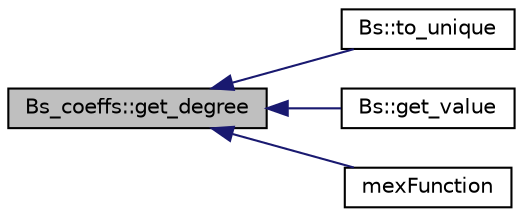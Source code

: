 digraph "Bs_coeffs::get_degree"
{
  edge [fontname="Helvetica",fontsize="10",labelfontname="Helvetica",labelfontsize="10"];
  node [fontname="Helvetica",fontsize="10",shape=record];
  rankdir="LR";
  Node1 [label="Bs_coeffs::get_degree",height=0.2,width=0.4,color="black", fillcolor="grey75", style="filled", fontcolor="black"];
  Node1 -> Node2 [dir="back",color="midnightblue",fontsize="10",style="solid",fontname="Helvetica"];
  Node2 [label="Bs::to_unique",height=0.2,width=0.4,color="black", fillcolor="white", style="filled",URL="$class_bs.html#adecc8d8836f1e7ff48440362c3f45759"];
  Node1 -> Node3 [dir="back",color="midnightblue",fontsize="10",style="solid",fontname="Helvetica"];
  Node3 [label="Bs::get_value",height=0.2,width=0.4,color="black", fillcolor="white", style="filled",URL="$class_bs.html#a3fd6e5a2c4db12c7bb1ae2123415601e"];
  Node1 -> Node4 [dir="back",color="midnightblue",fontsize="10",style="solid",fontname="Helvetica"];
  Node4 [label="mexFunction",height=0.2,width=0.4,color="black", fillcolor="white", style="filled",URL="$bst_8cpp.html#a6a215cbfde54f82a3ce599228fc3fce5"];
}
